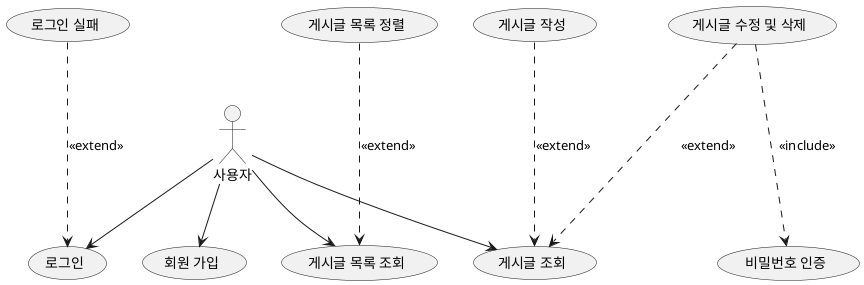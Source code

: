 @startuml
'left to right direction
actor "사용자" as User

usecase "로그인" as Login
usecase "로그인 실패" as FailLogin
usecase "회원 가입" as Join
usecase "게시글 목록 조회" as ViewPosts
usecase "게시글 목록 정렬" as SortPostsByDate
usecase "게시글 조회" as ViewPost
usecase "게시글 작성" as CreatePost
usecase "게시글 수정 및 삭제" as EditOrDeletePost
usecase "비밀번호 인증" as AuthenticateByPassword

User --> ViewPost
User --> ViewPosts
User --> Join
User --> Login

FailLogin ...> Login : <<extend>>
SortPostsByDate ...> ViewPosts : <<extend>>
CreatePost ...> ViewPost : <<extend>>
EditOrDeletePost ...> ViewPost : <<extend>>
EditOrDeletePost ...> AuthenticateByPassword : <<include>>

@enduml